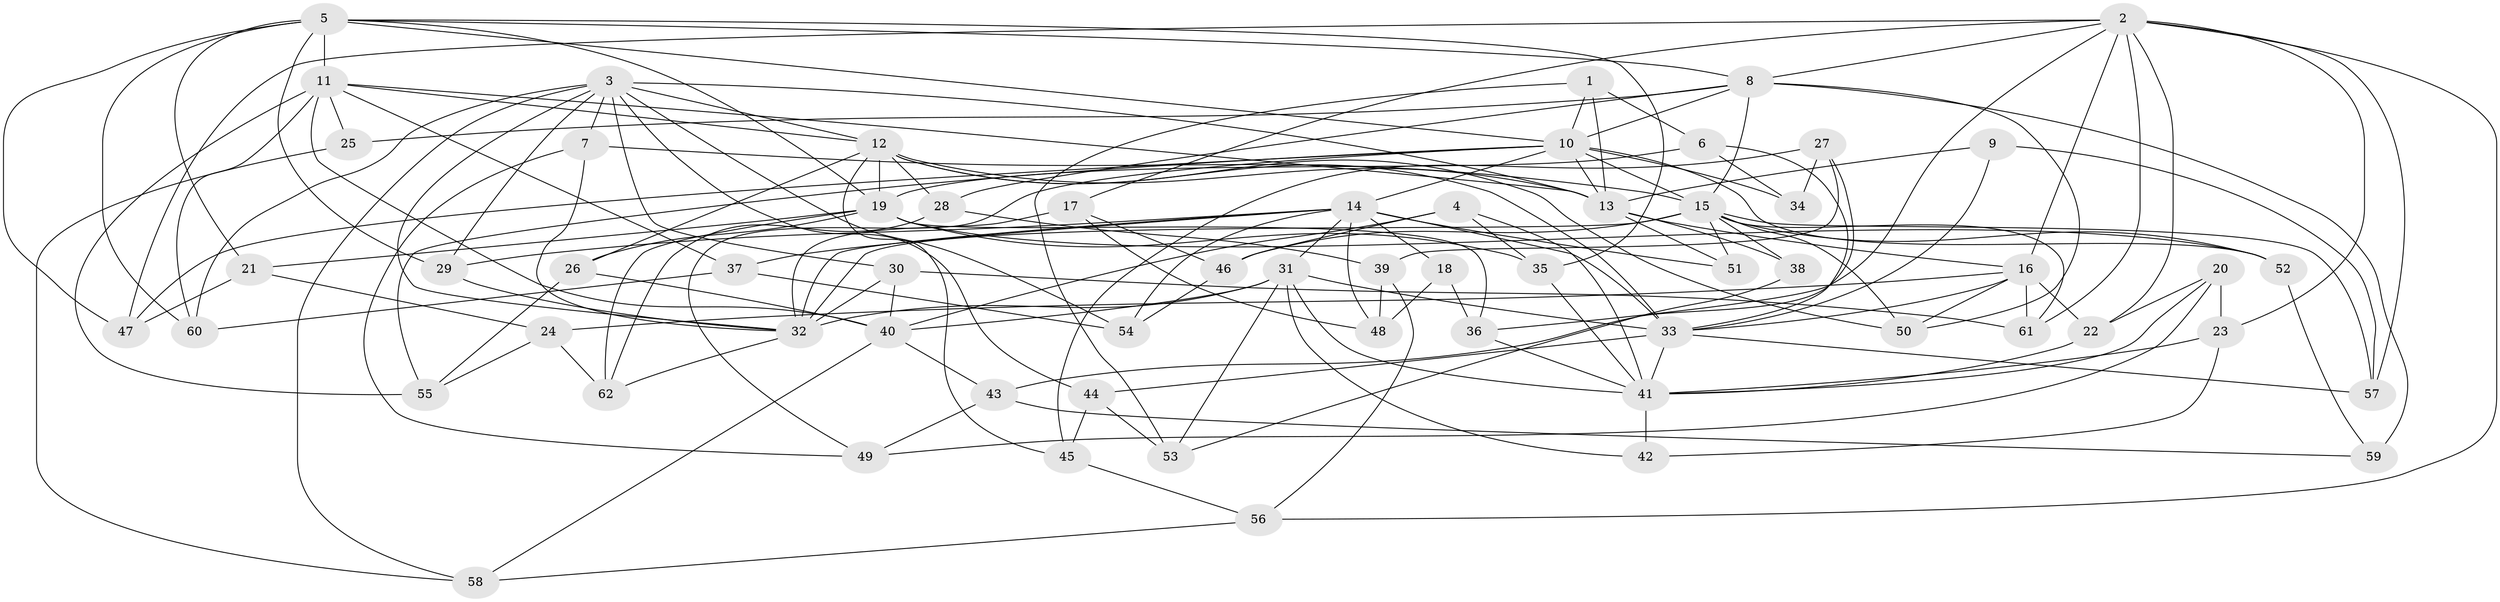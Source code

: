 // original degree distribution, {4: 1.0}
// Generated by graph-tools (version 1.1) at 2025/38/03/09/25 02:38:19]
// undirected, 62 vertices, 162 edges
graph export_dot {
graph [start="1"]
  node [color=gray90,style=filled];
  1;
  2;
  3;
  4;
  5;
  6;
  7;
  8;
  9;
  10;
  11;
  12;
  13;
  14;
  15;
  16;
  17;
  18;
  19;
  20;
  21;
  22;
  23;
  24;
  25;
  26;
  27;
  28;
  29;
  30;
  31;
  32;
  33;
  34;
  35;
  36;
  37;
  38;
  39;
  40;
  41;
  42;
  43;
  44;
  45;
  46;
  47;
  48;
  49;
  50;
  51;
  52;
  53;
  54;
  55;
  56;
  57;
  58;
  59;
  60;
  61;
  62;
  1 -- 6 [weight=1.0];
  1 -- 10 [weight=1.0];
  1 -- 13 [weight=1.0];
  1 -- 53 [weight=1.0];
  2 -- 8 [weight=1.0];
  2 -- 16 [weight=1.0];
  2 -- 17 [weight=1.0];
  2 -- 22 [weight=1.0];
  2 -- 23 [weight=1.0];
  2 -- 36 [weight=1.0];
  2 -- 47 [weight=1.0];
  2 -- 56 [weight=1.0];
  2 -- 57 [weight=1.0];
  2 -- 61 [weight=1.0];
  3 -- 7 [weight=1.0];
  3 -- 12 [weight=1.0];
  3 -- 13 [weight=1.0];
  3 -- 29 [weight=1.0];
  3 -- 30 [weight=1.0];
  3 -- 32 [weight=1.0];
  3 -- 44 [weight=1.0];
  3 -- 54 [weight=1.0];
  3 -- 58 [weight=1.0];
  3 -- 60 [weight=1.0];
  4 -- 35 [weight=1.0];
  4 -- 40 [weight=1.0];
  4 -- 41 [weight=1.0];
  4 -- 46 [weight=1.0];
  5 -- 8 [weight=1.0];
  5 -- 10 [weight=1.0];
  5 -- 11 [weight=2.0];
  5 -- 19 [weight=1.0];
  5 -- 21 [weight=1.0];
  5 -- 29 [weight=1.0];
  5 -- 35 [weight=1.0];
  5 -- 47 [weight=1.0];
  5 -- 60 [weight=1.0];
  6 -- 19 [weight=1.0];
  6 -- 33 [weight=1.0];
  6 -- 34 [weight=1.0];
  7 -- 15 [weight=1.0];
  7 -- 32 [weight=1.0];
  7 -- 49 [weight=1.0];
  8 -- 10 [weight=1.0];
  8 -- 15 [weight=2.0];
  8 -- 25 [weight=1.0];
  8 -- 28 [weight=1.0];
  8 -- 50 [weight=1.0];
  8 -- 59 [weight=2.0];
  9 -- 13 [weight=2.0];
  9 -- 33 [weight=1.0];
  9 -- 57 [weight=1.0];
  10 -- 13 [weight=1.0];
  10 -- 14 [weight=1.0];
  10 -- 15 [weight=1.0];
  10 -- 34 [weight=2.0];
  10 -- 47 [weight=1.0];
  10 -- 49 [weight=1.0];
  10 -- 52 [weight=1.0];
  10 -- 55 [weight=1.0];
  11 -- 12 [weight=1.0];
  11 -- 13 [weight=1.0];
  11 -- 25 [weight=2.0];
  11 -- 37 [weight=1.0];
  11 -- 40 [weight=3.0];
  11 -- 55 [weight=1.0];
  11 -- 60 [weight=1.0];
  12 -- 13 [weight=1.0];
  12 -- 19 [weight=2.0];
  12 -- 26 [weight=1.0];
  12 -- 28 [weight=1.0];
  12 -- 33 [weight=1.0];
  12 -- 45 [weight=1.0];
  12 -- 50 [weight=1.0];
  13 -- 16 [weight=1.0];
  13 -- 38 [weight=2.0];
  13 -- 51 [weight=2.0];
  14 -- 18 [weight=2.0];
  14 -- 29 [weight=1.0];
  14 -- 31 [weight=1.0];
  14 -- 32 [weight=1.0];
  14 -- 33 [weight=2.0];
  14 -- 37 [weight=1.0];
  14 -- 48 [weight=1.0];
  14 -- 51 [weight=1.0];
  14 -- 54 [weight=1.0];
  15 -- 32 [weight=1.0];
  15 -- 38 [weight=1.0];
  15 -- 46 [weight=1.0];
  15 -- 50 [weight=1.0];
  15 -- 51 [weight=1.0];
  15 -- 52 [weight=1.0];
  15 -- 57 [weight=1.0];
  15 -- 61 [weight=1.0];
  16 -- 22 [weight=1.0];
  16 -- 24 [weight=1.0];
  16 -- 33 [weight=2.0];
  16 -- 50 [weight=1.0];
  16 -- 61 [weight=1.0];
  17 -- 32 [weight=1.0];
  17 -- 46 [weight=1.0];
  17 -- 48 [weight=1.0];
  18 -- 36 [weight=1.0];
  18 -- 48 [weight=1.0];
  19 -- 21 [weight=1.0];
  19 -- 26 [weight=1.0];
  19 -- 35 [weight=1.0];
  19 -- 36 [weight=1.0];
  19 -- 52 [weight=1.0];
  19 -- 62 [weight=1.0];
  20 -- 22 [weight=1.0];
  20 -- 23 [weight=1.0];
  20 -- 41 [weight=1.0];
  20 -- 49 [weight=1.0];
  21 -- 24 [weight=1.0];
  21 -- 47 [weight=1.0];
  22 -- 41 [weight=1.0];
  23 -- 41 [weight=1.0];
  23 -- 42 [weight=1.0];
  24 -- 55 [weight=1.0];
  24 -- 62 [weight=1.0];
  25 -- 58 [weight=1.0];
  26 -- 40 [weight=1.0];
  26 -- 55 [weight=1.0];
  27 -- 34 [weight=1.0];
  27 -- 39 [weight=1.0];
  27 -- 43 [weight=1.0];
  27 -- 45 [weight=1.0];
  28 -- 39 [weight=1.0];
  28 -- 62 [weight=1.0];
  29 -- 32 [weight=1.0];
  30 -- 32 [weight=1.0];
  30 -- 40 [weight=1.0];
  30 -- 61 [weight=1.0];
  31 -- 32 [weight=2.0];
  31 -- 33 [weight=2.0];
  31 -- 40 [weight=2.0];
  31 -- 41 [weight=1.0];
  31 -- 42 [weight=1.0];
  31 -- 53 [weight=1.0];
  32 -- 62 [weight=1.0];
  33 -- 41 [weight=1.0];
  33 -- 44 [weight=1.0];
  33 -- 57 [weight=1.0];
  35 -- 41 [weight=1.0];
  36 -- 41 [weight=1.0];
  37 -- 54 [weight=1.0];
  37 -- 60 [weight=1.0];
  38 -- 53 [weight=1.0];
  39 -- 48 [weight=1.0];
  39 -- 56 [weight=1.0];
  40 -- 43 [weight=1.0];
  40 -- 58 [weight=1.0];
  41 -- 42 [weight=2.0];
  43 -- 49 [weight=1.0];
  43 -- 59 [weight=1.0];
  44 -- 45 [weight=1.0];
  44 -- 53 [weight=1.0];
  45 -- 56 [weight=1.0];
  46 -- 54 [weight=1.0];
  52 -- 59 [weight=1.0];
  56 -- 58 [weight=1.0];
}
